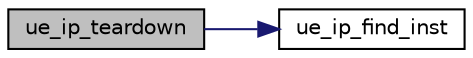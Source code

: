 digraph "ue_ip_teardown"
{
 // LATEX_PDF_SIZE
  edge [fontname="Helvetica",fontsize="10",labelfontname="Helvetica",labelfontsize="10"];
  node [fontname="Helvetica",fontsize="10",shape=record];
  rankdir="LR";
  Node1 [label="ue_ip_teardown",height=0.2,width=0.4,color="black", fillcolor="grey75", style="filled", fontcolor="black",tooltip=" "];
  Node1 -> Node2 [color="midnightblue",fontsize="10",style="solid",fontname="Helvetica"];
  Node2 [label="ue_ip_find_inst",height=0.2,width=0.4,color="black", fillcolor="white", style="filled",URL="$group__em.html#ga0d9c0b2f1edb3217c1299f33ab0b03f4",tooltip="This function determines the instance id for a particular device pointer."];
}

